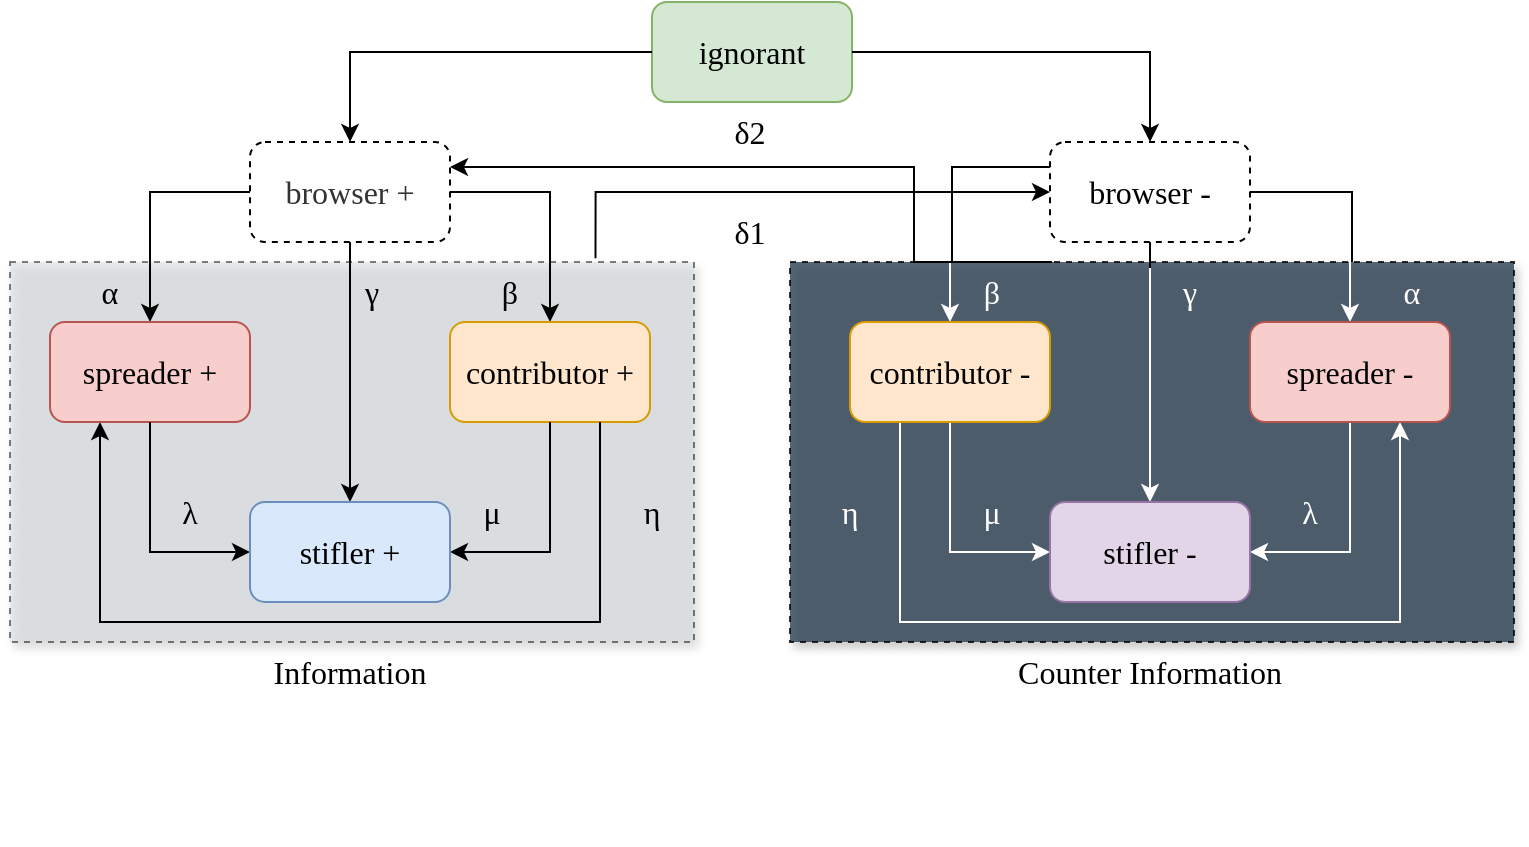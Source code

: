 <mxfile version="15.5.7" type="github">
  <diagram id="Xz1zd2Fq9srYaQUPKxiW" name="Page-1">
    <mxGraphModel dx="1219" dy="1072" grid="1" gridSize="10" guides="1" tooltips="1" connect="1" arrows="1" fold="1" page="1" pageScale="1" pageWidth="827" pageHeight="1169" math="0" shadow="0">
      <root>
        <mxCell id="0" />
        <mxCell id="1" parent="0" />
        <mxCell id="qSjlCEyF0LNPJPu73GT9-17" value="" style="rounded=0;whiteSpace=wrap;html=1;glass=0;dashed=1;fillColor=#D6DBDF;opacity=50;shadow=1;" parent="1" vertex="1">
          <mxGeometry x="38" y="400" width="342" height="190" as="geometry" />
        </mxCell>
        <mxCell id="qSjlCEyF0LNPJPu73GT9-28" value="" style="rounded=0;whiteSpace=wrap;html=1;glass=0;dashed=1;fillColor=#2E4053;sketch=0;shadow=1;opacity=80;" parent="1" vertex="1">
          <mxGeometry x="428" y="400" width="362" height="190" as="geometry" />
        </mxCell>
        <mxCell id="qSjlCEyF0LNPJPu73GT9-1" value="&lt;font face=&quot;Times New Roman&quot; style=&quot;font-size: 16px&quot;&gt;ignorant&lt;/font&gt;" style="rounded=1;whiteSpace=wrap;html=1;fillColor=#d5e8d4;strokeColor=#82b366;" parent="1" vertex="1">
          <mxGeometry x="359" y="270" width="100" height="50" as="geometry" />
        </mxCell>
        <mxCell id="Se4S-JmLy9C7secBmp55-51" style="edgeStyle=orthogonalEdgeStyle;rounded=0;orthogonalLoop=1;jettySize=auto;html=1;exitX=0.5;exitY=0;exitDx=0;exitDy=0;entryX=1;entryY=0.5;entryDx=0;entryDy=0;startArrow=classic;startFill=1;endArrow=none;endFill=0;strokeColor=#000000;" parent="1" source="qSjlCEyF0LNPJPu73GT9-3" target="Se4S-JmLy9C7secBmp55-1" edge="1">
          <mxGeometry relative="1" as="geometry" />
        </mxCell>
        <mxCell id="qSjlCEyF0LNPJPu73GT9-3" value="&lt;font face=&quot;Times New Roman&quot; size=&quot;3&quot;&gt;contributor +&lt;br&gt;&lt;/font&gt;" style="rounded=1;whiteSpace=wrap;html=1;fillColor=#ffe6cc;strokeColor=#d79b00;" parent="1" vertex="1">
          <mxGeometry x="258" y="430" width="100" height="50" as="geometry" />
        </mxCell>
        <mxCell id="Se4S-JmLy9C7secBmp55-52" style="edgeStyle=orthogonalEdgeStyle;rounded=0;orthogonalLoop=1;jettySize=auto;html=1;exitX=0.5;exitY=0;exitDx=0;exitDy=0;entryX=0;entryY=0.5;entryDx=0;entryDy=0;startArrow=classic;startFill=1;endArrow=none;endFill=0;strokeColor=#000000;" parent="1" source="qSjlCEyF0LNPJPu73GT9-4" target="Se4S-JmLy9C7secBmp55-1" edge="1">
          <mxGeometry relative="1" as="geometry" />
        </mxCell>
        <mxCell id="Se4S-JmLy9C7secBmp55-63" style="edgeStyle=orthogonalEdgeStyle;rounded=0;orthogonalLoop=1;jettySize=auto;html=1;exitX=0.25;exitY=1;exitDx=0;exitDy=0;entryX=0.75;entryY=1;entryDx=0;entryDy=0;startArrow=classic;startFill=1;endArrow=none;endFill=0;strokeColor=#000000;" parent="1" source="qSjlCEyF0LNPJPu73GT9-4" target="qSjlCEyF0LNPJPu73GT9-3" edge="1">
          <mxGeometry relative="1" as="geometry">
            <Array as="points">
              <mxPoint x="83" y="580" />
              <mxPoint x="333" y="580" />
            </Array>
          </mxGeometry>
        </mxCell>
        <mxCell id="qSjlCEyF0LNPJPu73GT9-4" value="&lt;font face=&quot;Times New Roman&quot; size=&quot;3&quot;&gt;spreader +&lt;br&gt;&lt;/font&gt;" style="rounded=1;whiteSpace=wrap;html=1;fillColor=#f8cecc;strokeColor=#b85450;" parent="1" vertex="1">
          <mxGeometry x="58" y="430" width="100" height="50" as="geometry" />
        </mxCell>
        <mxCell id="Se4S-JmLy9C7secBmp55-50" style="edgeStyle=orthogonalEdgeStyle;rounded=0;orthogonalLoop=1;jettySize=auto;html=1;exitX=1;exitY=0.5;exitDx=0;exitDy=0;entryX=0.5;entryY=1;entryDx=0;entryDy=0;startArrow=classic;startFill=1;endArrow=none;endFill=0;strokeColor=#000000;" parent="1" source="qSjlCEyF0LNPJPu73GT9-34" target="qSjlCEyF0LNPJPu73GT9-3" edge="1">
          <mxGeometry relative="1" as="geometry" />
        </mxCell>
        <mxCell id="Se4S-JmLy9C7secBmp55-53" style="edgeStyle=orthogonalEdgeStyle;rounded=0;orthogonalLoop=1;jettySize=auto;html=1;exitX=0;exitY=0.5;exitDx=0;exitDy=0;entryX=0.5;entryY=1;entryDx=0;entryDy=0;startArrow=classic;startFill=1;endArrow=none;endFill=0;strokeColor=#000000;" parent="1" source="qSjlCEyF0LNPJPu73GT9-34" target="qSjlCEyF0LNPJPu73GT9-4" edge="1">
          <mxGeometry relative="1" as="geometry" />
        </mxCell>
        <mxCell id="Se4S-JmLy9C7secBmp55-57" style="edgeStyle=orthogonalEdgeStyle;rounded=0;orthogonalLoop=1;jettySize=auto;html=1;exitX=0.5;exitY=0;exitDx=0;exitDy=0;entryX=0.5;entryY=1;entryDx=0;entryDy=0;startArrow=classic;startFill=1;endArrow=none;endFill=0;strokeColor=#000000;" parent="1" source="qSjlCEyF0LNPJPu73GT9-34" target="Se4S-JmLy9C7secBmp55-1" edge="1">
          <mxGeometry relative="1" as="geometry" />
        </mxCell>
        <mxCell id="qSjlCEyF0LNPJPu73GT9-34" value="&lt;font face=&quot;Times New Roman&quot; style=&quot;font-size: 16px&quot;&gt;stifler +&lt;/font&gt;" style="rounded=1;whiteSpace=wrap;html=1;fillColor=#dae8fc;strokeColor=#6c8ebf;" parent="1" vertex="1">
          <mxGeometry x="158" y="520" width="100" height="50" as="geometry" />
        </mxCell>
        <mxCell id="Se4S-JmLy9C7secBmp55-48" style="edgeStyle=orthogonalEdgeStyle;rounded=0;orthogonalLoop=1;jettySize=auto;html=1;exitX=0;exitY=0.5;exitDx=0;exitDy=0;entryX=0.5;entryY=1;entryDx=0;entryDy=0;startArrow=classic;startFill=1;endArrow=none;endFill=0;strokeColor=#FFFFFF;" parent="1" source="qSjlCEyF0LNPJPu73GT9-35" target="Se4S-JmLy9C7secBmp55-40" edge="1">
          <mxGeometry relative="1" as="geometry" />
        </mxCell>
        <mxCell id="Se4S-JmLy9C7secBmp55-49" style="edgeStyle=orthogonalEdgeStyle;rounded=0;orthogonalLoop=1;jettySize=auto;html=1;exitX=1;exitY=0.5;exitDx=0;exitDy=0;entryX=0.5;entryY=1;entryDx=0;entryDy=0;startArrow=classic;startFill=1;endArrow=none;endFill=0;strokeColor=#FFFFFF;" parent="1" source="qSjlCEyF0LNPJPu73GT9-35" target="Se4S-JmLy9C7secBmp55-39" edge="1">
          <mxGeometry relative="1" as="geometry" />
        </mxCell>
        <mxCell id="Se4S-JmLy9C7secBmp55-58" style="edgeStyle=orthogonalEdgeStyle;rounded=0;orthogonalLoop=1;jettySize=auto;html=1;exitX=0.5;exitY=0;exitDx=0;exitDy=0;entryX=0.5;entryY=1;entryDx=0;entryDy=0;startArrow=classic;startFill=1;endArrow=none;endFill=0;strokeColor=#FFFFFF;" parent="1" source="qSjlCEyF0LNPJPu73GT9-35" target="Se4S-JmLy9C7secBmp55-42" edge="1">
          <mxGeometry relative="1" as="geometry" />
        </mxCell>
        <mxCell id="qSjlCEyF0LNPJPu73GT9-35" value="&lt;font face=&quot;Times New Roman&quot; style=&quot;font-size: 16px&quot;&gt;stifler -&lt;/font&gt;" style="rounded=1;whiteSpace=wrap;html=1;fillColor=#e1d5e7;strokeColor=#9673a6;" parent="1" vertex="1">
          <mxGeometry x="558" y="520" width="100" height="50" as="geometry" />
        </mxCell>
        <mxCell id="Se4S-JmLy9C7secBmp55-54" style="edgeStyle=orthogonalEdgeStyle;rounded=0;orthogonalLoop=1;jettySize=auto;html=1;exitX=0.5;exitY=0;exitDx=0;exitDy=0;entryX=0;entryY=0.5;entryDx=0;entryDy=0;startArrow=classic;startFill=1;endArrow=none;endFill=0;strokeColor=#000000;" parent="1" source="Se4S-JmLy9C7secBmp55-1" target="qSjlCEyF0LNPJPu73GT9-1" edge="1">
          <mxGeometry relative="1" as="geometry" />
        </mxCell>
        <mxCell id="Se4S-JmLy9C7secBmp55-1" value="&lt;font face=&quot;Times New Roman&quot; size=&quot;3&quot;&gt;browser +&lt;br&gt;&lt;/font&gt;" style="rounded=1;whiteSpace=wrap;html=1;fillColor=none;strokeColor=default;sketch=0;shadow=0;glass=0;fontColor=#333333;gradientColor=#ffffff;dashed=1;" parent="1" vertex="1">
          <mxGeometry x="158" y="340" width="100" height="50" as="geometry" />
        </mxCell>
        <mxCell id="Se4S-JmLy9C7secBmp55-36" value="" style="endArrow=none;html=1;rounded=0;strokeColor=#FFFFFF;" parent="1" edge="1">
          <mxGeometry width="50" height="50" relative="1" as="geometry">
            <mxPoint x="100" y="690" as="sourcePoint" />
            <mxPoint x="150" y="640" as="targetPoint" />
          </mxGeometry>
        </mxCell>
        <mxCell id="Se4S-JmLy9C7secBmp55-47" style="edgeStyle=orthogonalEdgeStyle;rounded=0;orthogonalLoop=1;jettySize=auto;html=1;exitX=0.5;exitY=0;exitDx=0;exitDy=0;entryX=1;entryY=0.5;entryDx=0;entryDy=0;startArrow=classic;startFill=1;endArrow=none;endFill=0;strokeColor=#FFFFFF;" parent="1" source="Se4S-JmLy9C7secBmp55-39" target="Se4S-JmLy9C7secBmp55-42" edge="1">
          <mxGeometry relative="1" as="geometry" />
        </mxCell>
        <mxCell id="Se4S-JmLy9C7secBmp55-64" style="edgeStyle=orthogonalEdgeStyle;rounded=0;orthogonalLoop=1;jettySize=auto;html=1;exitX=0.75;exitY=1;exitDx=0;exitDy=0;entryX=0.25;entryY=1;entryDx=0;entryDy=0;startArrow=classic;startFill=1;endArrow=none;endFill=0;strokeColor=#FFFFFF;" parent="1" source="Se4S-JmLy9C7secBmp55-39" target="Se4S-JmLy9C7secBmp55-40" edge="1">
          <mxGeometry relative="1" as="geometry">
            <Array as="points">
              <mxPoint x="733" y="580" />
              <mxPoint x="483" y="580" />
            </Array>
          </mxGeometry>
        </mxCell>
        <mxCell id="Se4S-JmLy9C7secBmp55-39" value="&lt;font face=&quot;Times New Roman&quot; size=&quot;3&quot;&gt;spreader -&lt;br&gt;&lt;/font&gt;" style="rounded=1;whiteSpace=wrap;html=1;fillColor=#f8cecc;strokeColor=#b85450;" parent="1" vertex="1">
          <mxGeometry x="658" y="430" width="100" height="50" as="geometry" />
        </mxCell>
        <mxCell id="Se4S-JmLy9C7secBmp55-46" style="edgeStyle=orthogonalEdgeStyle;rounded=0;orthogonalLoop=1;jettySize=auto;html=1;exitX=0.5;exitY=0;exitDx=0;exitDy=0;entryX=0;entryY=0.5;entryDx=0;entryDy=0;startArrow=classic;startFill=1;endArrow=none;endFill=0;strokeColor=#FFFFFF;" parent="1" source="Se4S-JmLy9C7secBmp55-40" target="Se4S-JmLy9C7secBmp55-42" edge="1">
          <mxGeometry relative="1" as="geometry" />
        </mxCell>
        <mxCell id="Se4S-JmLy9C7secBmp55-40" value="&lt;font face=&quot;Times New Roman&quot; size=&quot;3&quot;&gt;contributor -&lt;br&gt;&lt;/font&gt;" style="rounded=1;whiteSpace=wrap;html=1;fillColor=#ffe6cc;strokeColor=#d79b00;" parent="1" vertex="1">
          <mxGeometry x="458" y="430" width="100" height="50" as="geometry" />
        </mxCell>
        <mxCell id="Se4S-JmLy9C7secBmp55-55" style="edgeStyle=orthogonalEdgeStyle;rounded=0;orthogonalLoop=1;jettySize=auto;html=1;entryX=1;entryY=0.5;entryDx=0;entryDy=0;startArrow=classic;startFill=1;endArrow=none;endFill=0;strokeColor=#000000;exitX=0.5;exitY=0;exitDx=0;exitDy=0;" parent="1" source="Se4S-JmLy9C7secBmp55-42" target="qSjlCEyF0LNPJPu73GT9-1" edge="1">
          <mxGeometry relative="1" as="geometry">
            <mxPoint x="620" y="330" as="sourcePoint" />
          </mxGeometry>
        </mxCell>
        <mxCell id="Se4S-JmLy9C7secBmp55-42" value="&lt;font face=&quot;Times New Roman&quot; size=&quot;3&quot;&gt;&lt;font color=&quot;#000000&quot;&gt;browser -&lt;/font&gt;&lt;br&gt;&lt;/font&gt;" style="rounded=1;whiteSpace=wrap;html=1;fillColor=none;strokeColor=#000000;fontColor=#333333;gradientColor=#ffffff;dashed=1;" parent="1" vertex="1">
          <mxGeometry x="558" y="340" width="100" height="50" as="geometry" />
        </mxCell>
        <mxCell id="Se4S-JmLy9C7secBmp55-77" value="Information" style="text;html=1;strokeColor=none;fillColor=none;align=center;verticalAlign=middle;whiteSpace=wrap;rounded=0;fontFamily=Times New Roman;fontSize=16;" parent="1" vertex="1">
          <mxGeometry x="178" y="590" width="60" height="30" as="geometry" />
        </mxCell>
        <mxCell id="Se4S-JmLy9C7secBmp55-78" value="Counter Information" style="text;html=1;strokeColor=none;fillColor=none;align=center;verticalAlign=middle;whiteSpace=wrap;rounded=0;fontFamily=Times New Roman;fontSize=16;" parent="1" vertex="1">
          <mxGeometry x="533" y="590" width="150" height="30" as="geometry" />
        </mxCell>
        <mxCell id="Se4S-JmLy9C7secBmp55-81" value="α" style="text;html=1;strokeColor=none;fillColor=none;align=center;verticalAlign=middle;whiteSpace=wrap;rounded=0;fontFamily=Times New Roman;fontSize=16;" parent="1" vertex="1">
          <mxGeometry x="58" y="400" width="60" height="30" as="geometry" />
        </mxCell>
        <mxCell id="Se4S-JmLy9C7secBmp55-82" value="β" style="text;html=1;strokeColor=none;fillColor=none;align=center;verticalAlign=middle;whiteSpace=wrap;rounded=0;fontFamily=Times New Roman;fontSize=16;" parent="1" vertex="1">
          <mxGeometry x="258" y="400" width="60" height="30" as="geometry" />
        </mxCell>
        <mxCell id="Se4S-JmLy9C7secBmp55-83" value="γ" style="text;html=1;strokeColor=none;fillColor=none;align=center;verticalAlign=middle;whiteSpace=wrap;rounded=0;fontFamily=Times New Roman;fontSize=16;" parent="1" vertex="1">
          <mxGeometry x="189" y="400" width="60" height="30" as="geometry" />
        </mxCell>
        <mxCell id="Se4S-JmLy9C7secBmp55-84" value="α" style="text;html=1;strokeColor=none;fillColor=none;align=center;verticalAlign=middle;whiteSpace=wrap;rounded=0;fontFamily=Times New Roman;fontSize=16;fontColor=#FFFFFF;" parent="1" vertex="1">
          <mxGeometry x="709" y="400" width="60" height="30" as="geometry" />
        </mxCell>
        <mxCell id="Se4S-JmLy9C7secBmp55-85" value="β" style="text;html=1;strokeColor=none;fillColor=none;align=center;verticalAlign=middle;whiteSpace=wrap;rounded=0;fontFamily=Times New Roman;fontSize=16;fontColor=#FFFFFF;" parent="1" vertex="1">
          <mxGeometry x="499" y="400" width="60" height="30" as="geometry" />
        </mxCell>
        <mxCell id="Se4S-JmLy9C7secBmp55-86" value="γ" style="text;html=1;strokeColor=none;fillColor=none;align=center;verticalAlign=middle;whiteSpace=wrap;rounded=0;fontFamily=Times New Roman;fontSize=16;fontColor=#FFFFFF;" parent="1" vertex="1">
          <mxGeometry x="598" y="400" width="60" height="30" as="geometry" />
        </mxCell>
        <mxCell id="Se4S-JmLy9C7secBmp55-89" value="δ2" style="text;html=1;strokeColor=none;fillColor=none;align=center;verticalAlign=middle;whiteSpace=wrap;rounded=0;fontFamily=Times New Roman;fontSize=16;" parent="1" vertex="1">
          <mxGeometry x="378" y="320" width="60" height="30" as="geometry" />
        </mxCell>
        <mxCell id="Se4S-JmLy9C7secBmp55-90" value="δ1" style="text;html=1;strokeColor=none;fillColor=none;align=center;verticalAlign=middle;whiteSpace=wrap;rounded=0;fontFamily=Times New Roman;fontSize=16;" parent="1" vertex="1">
          <mxGeometry x="378" y="370" width="60" height="30" as="geometry" />
        </mxCell>
        <mxCell id="Se4S-JmLy9C7secBmp55-91" value="λ" style="text;html=1;strokeColor=none;fillColor=none;align=center;verticalAlign=middle;whiteSpace=wrap;rounded=0;fontFamily=Times New Roman;fontSize=16;" parent="1" vertex="1">
          <mxGeometry x="98" y="510" width="60" height="30" as="geometry" />
        </mxCell>
        <mxCell id="Se4S-JmLy9C7secBmp55-92" value="λ" style="text;html=1;strokeColor=none;fillColor=none;align=center;verticalAlign=middle;whiteSpace=wrap;rounded=0;fontFamily=Times New Roman;fontSize=16;fontColor=#FFFFFF;" parent="1" vertex="1">
          <mxGeometry x="658" y="510" width="60" height="30" as="geometry" />
        </mxCell>
        <mxCell id="Se4S-JmLy9C7secBmp55-93" value="μ" style="text;html=1;strokeColor=none;fillColor=none;align=center;verticalAlign=middle;whiteSpace=wrap;rounded=0;fontFamily=Times New Roman;fontSize=16;fontColor=#FFFFFF;" parent="1" vertex="1">
          <mxGeometry x="499" y="510" width="60" height="30" as="geometry" />
        </mxCell>
        <mxCell id="Se4S-JmLy9C7secBmp55-94" value="μ" style="text;html=1;strokeColor=none;fillColor=none;align=center;verticalAlign=middle;whiteSpace=wrap;rounded=0;fontFamily=Times New Roman;fontSize=16;" parent="1" vertex="1">
          <mxGeometry x="249" y="510" width="60" height="30" as="geometry" />
        </mxCell>
        <mxCell id="Se4S-JmLy9C7secBmp55-98" value="η" style="text;html=1;strokeColor=none;fillColor=none;align=center;verticalAlign=middle;whiteSpace=wrap;rounded=0;fontFamily=Times New Roman;fontSize=16;" parent="1" vertex="1">
          <mxGeometry x="329" y="510" width="60" height="30" as="geometry" />
        </mxCell>
        <mxCell id="Se4S-JmLy9C7secBmp55-99" value="η" style="text;html=1;strokeColor=none;fillColor=none;align=center;verticalAlign=middle;whiteSpace=wrap;rounded=0;fontFamily=Times New Roman;fontSize=16;fontColor=#FFFFFF;" parent="1" vertex="1">
          <mxGeometry x="428" y="510" width="60" height="30" as="geometry" />
        </mxCell>
        <mxCell id="o6cxU4XFg6qUi4nE2hEN-1" value="" style="endArrow=classic;html=1;rounded=0;fontFamily=Times New Roman;fontSize=16;fontColor=#000000;strokeColor=#000000;exitX=0.856;exitY=-0.01;exitDx=0;exitDy=0;entryX=0;entryY=0.5;entryDx=0;entryDy=0;edgeStyle=orthogonalEdgeStyle;exitPerimeter=0;" edge="1" parent="1" source="qSjlCEyF0LNPJPu73GT9-17" target="Se4S-JmLy9C7secBmp55-42">
          <mxGeometry width="50" height="50" relative="1" as="geometry">
            <mxPoint x="389" y="540" as="sourcePoint" />
            <mxPoint x="439" y="490" as="targetPoint" />
            <Array as="points">
              <mxPoint x="331" y="365" />
            </Array>
          </mxGeometry>
        </mxCell>
        <mxCell id="o6cxU4XFg6qUi4nE2hEN-2" value="" style="endArrow=none;html=1;rounded=0;fontFamily=Times New Roman;fontSize=16;fontColor=#000000;strokeColor=#000000;endFill=0;exitX=1;exitY=0;exitDx=0;exitDy=0;entryX=0;entryY=0.25;entryDx=0;entryDy=0;edgeStyle=orthogonalEdgeStyle;" edge="1" parent="1" source="Se4S-JmLy9C7secBmp55-85" target="Se4S-JmLy9C7secBmp55-42">
          <mxGeometry width="50" height="50" relative="1" as="geometry">
            <mxPoint x="389" y="540" as="sourcePoint" />
            <mxPoint x="439" y="490" as="targetPoint" />
            <Array as="points">
              <mxPoint x="509" y="353" />
            </Array>
          </mxGeometry>
        </mxCell>
        <mxCell id="o6cxU4XFg6qUi4nE2hEN-3" value="" style="endArrow=none;html=1;rounded=0;fontFamily=Times New Roman;fontSize=16;fontColor=#000000;strokeColor=#000000;endFill=0;exitX=0;exitY=0;exitDx=0;exitDy=0;entryX=1;entryY=0.5;entryDx=0;entryDy=0;edgeStyle=orthogonalEdgeStyle;" edge="1" parent="1" source="Se4S-JmLy9C7secBmp55-84" target="Se4S-JmLy9C7secBmp55-42">
          <mxGeometry width="50" height="50" relative="1" as="geometry">
            <mxPoint x="519" y="410" as="sourcePoint" />
            <mxPoint x="568" y="362.5" as="targetPoint" />
          </mxGeometry>
        </mxCell>
        <mxCell id="o6cxU4XFg6qUi4nE2hEN-4" value="" style="endArrow=none;html=1;rounded=0;fontFamily=Times New Roman;fontSize=16;fontColor=#000000;strokeColor=#000000;endFill=0;edgeStyle=orthogonalEdgeStyle;" edge="1" parent="1">
          <mxGeometry width="50" height="50" relative="1" as="geometry">
            <mxPoint x="608" y="403" as="sourcePoint" />
            <mxPoint x="608" y="390" as="targetPoint" />
          </mxGeometry>
        </mxCell>
        <mxCell id="o6cxU4XFg6qUi4nE2hEN-5" value="" style="endArrow=classic;html=1;rounded=0;fontFamily=Times New Roman;fontSize=16;fontColor=#000000;strokeColor=#000000;entryX=1;entryY=0.25;entryDx=0;entryDy=0;exitX=0.75;exitY=0;exitDx=0;exitDy=0;edgeStyle=orthogonalEdgeStyle;" edge="1" parent="1" source="Se4S-JmLy9C7secBmp55-85" target="Se4S-JmLy9C7secBmp55-1">
          <mxGeometry width="50" height="50" relative="1" as="geometry">
            <mxPoint x="389" y="540" as="sourcePoint" />
            <mxPoint x="439" y="490" as="targetPoint" />
            <Array as="points">
              <mxPoint x="490" y="400" />
              <mxPoint x="490" y="353" />
            </Array>
          </mxGeometry>
        </mxCell>
      </root>
    </mxGraphModel>
  </diagram>
</mxfile>
